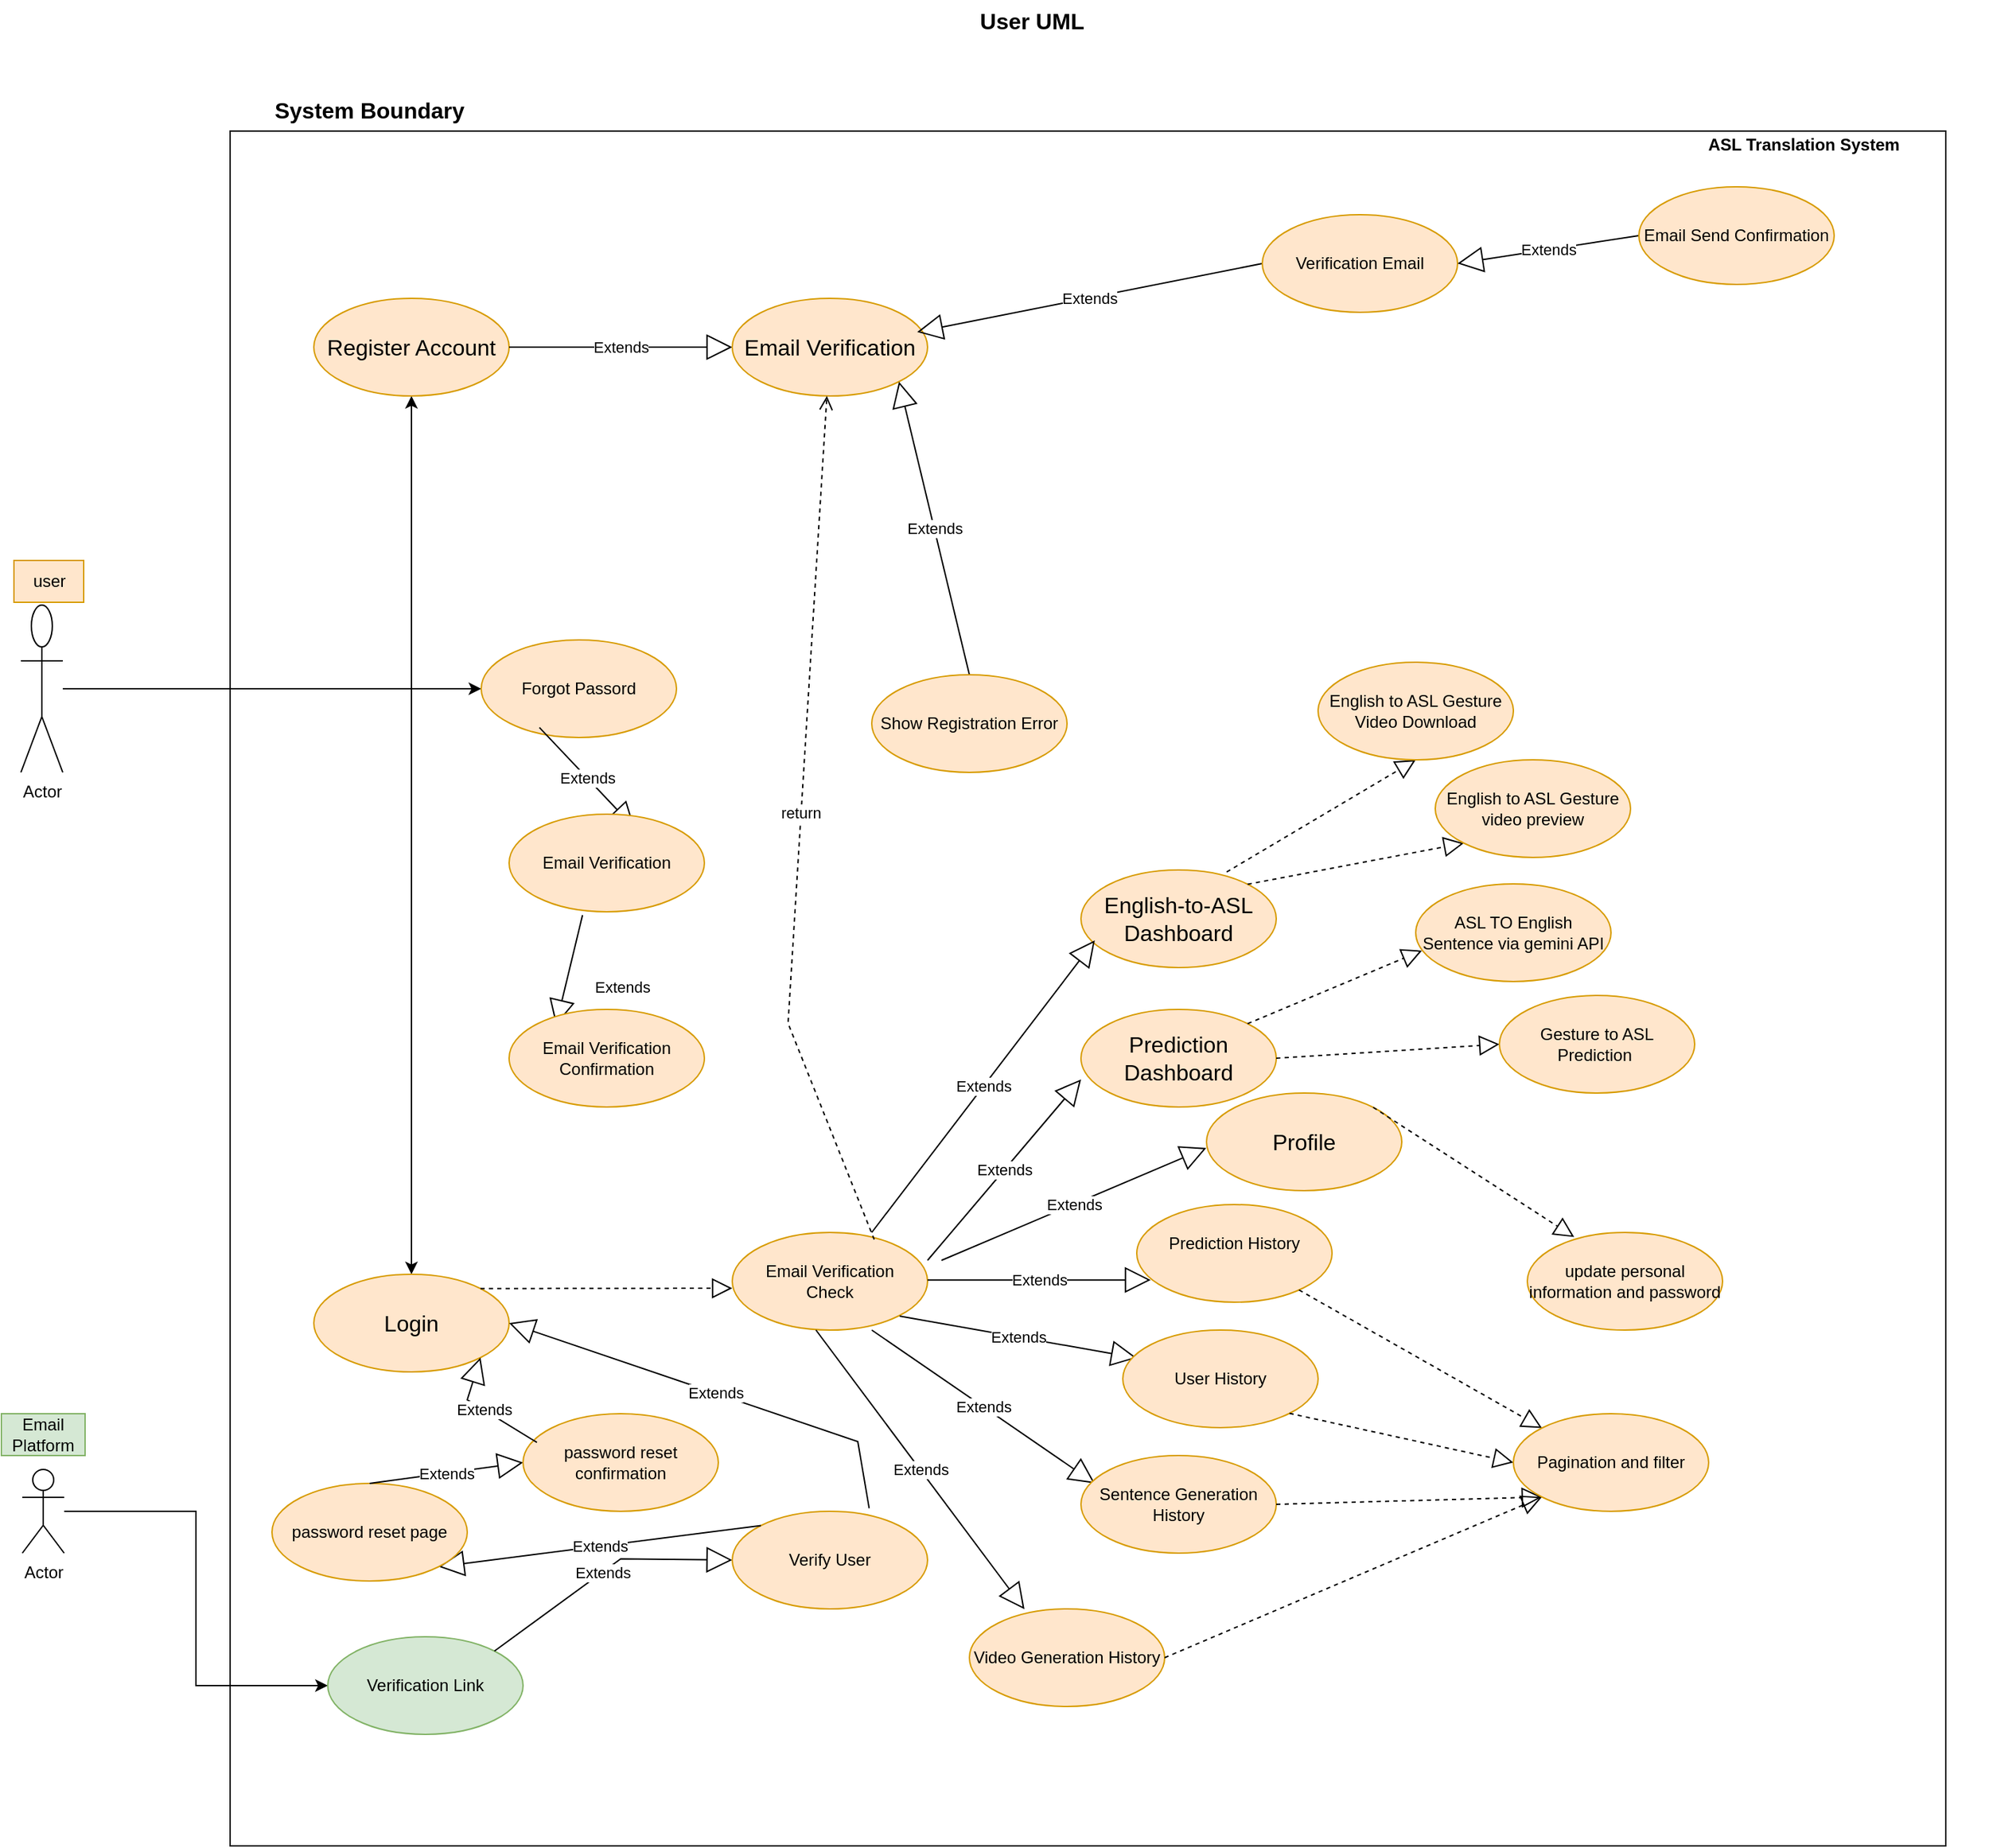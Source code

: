 <mxfile version="26.2.13">
  <diagram name="Advanced User Use Case" id="advanced-user-case">
    <mxGraphModel dx="2407" dy="2256" grid="1" gridSize="10" guides="1" tooltips="1" connect="1" arrows="1" fold="1" page="1" pageScale="1" pageWidth="827" pageHeight="1169" math="0" shadow="0">
      <root>
        <mxCell id="0" />
        <mxCell id="1" parent="0" />
        <mxCell id="LVZY9OK_TpER_lkOl7NO-1012" value="" style="whiteSpace=wrap;html=1;aspect=fixed;glass=0;fillColor=none;" parent="1" vertex="1">
          <mxGeometry x="-520" y="-520" width="1230" height="1230" as="geometry" />
        </mxCell>
        <mxCell id="LVZY9OK_TpER_lkOl7NO-1013" value="&lt;b&gt;ASL Translation System&amp;nbsp;&lt;/b&gt;" style="text;html=1;align=center;verticalAlign=middle;whiteSpace=wrap;rounded=0;" parent="1" vertex="1">
          <mxGeometry x="480" y="-530" width="260" height="40" as="geometry" />
        </mxCell>
        <mxCell id="LVZY9OK_TpER_lkOl7NO-1014" value="&lt;b&gt;&lt;font style=&quot;font-size: 16px;&quot;&gt;System Boundary&lt;/font&gt;&lt;/b&gt;" style="text;html=1;align=center;verticalAlign=middle;whiteSpace=wrap;rounded=0;" parent="1" vertex="1">
          <mxGeometry x="-530" y="-550" width="220" height="30" as="geometry" />
        </mxCell>
        <mxCell id="LVZY9OK_TpER_lkOl7NO-1015" value="&lt;b&gt;&lt;font style=&quot;font-size: 16px;&quot;&gt;User UML&lt;/font&gt;&lt;/b&gt;" style="text;html=1;align=center;verticalAlign=middle;whiteSpace=wrap;rounded=0;" parent="1" vertex="1">
          <mxGeometry x="-20" y="-614" width="150" height="30" as="geometry" />
        </mxCell>
        <mxCell id="LVZY9OK_TpER_lkOl7NO-1038" style="edgeStyle=orthogonalEdgeStyle;rounded=0;orthogonalLoop=1;jettySize=auto;html=1;entryX=0.5;entryY=1;entryDx=0;entryDy=0;" parent="1" source="LVZY9OK_TpER_lkOl7NO-1016" target="LVZY9OK_TpER_lkOl7NO-1034" edge="1">
          <mxGeometry relative="1" as="geometry" />
        </mxCell>
        <mxCell id="LVZY9OK_TpER_lkOl7NO-1039" style="edgeStyle=orthogonalEdgeStyle;rounded=0;orthogonalLoop=1;jettySize=auto;html=1;entryX=0.5;entryY=0;entryDx=0;entryDy=0;" parent="1" source="LVZY9OK_TpER_lkOl7NO-1016" target="LVZY9OK_TpER_lkOl7NO-1035" edge="1">
          <mxGeometry relative="1" as="geometry" />
        </mxCell>
        <mxCell id="LVZY9OK_TpER_lkOl7NO-1093" style="edgeStyle=orthogonalEdgeStyle;rounded=0;orthogonalLoop=1;jettySize=auto;html=1;" parent="1" source="LVZY9OK_TpER_lkOl7NO-1016" target="LVZY9OK_TpER_lkOl7NO-1092" edge="1">
          <mxGeometry relative="1" as="geometry" />
        </mxCell>
        <mxCell id="LVZY9OK_TpER_lkOl7NO-1016" value="Actor" style="shape=umlActor;verticalLabelPosition=bottom;verticalAlign=top;html=1;outlineConnect=0;" parent="1" vertex="1">
          <mxGeometry x="-670" y="-180" width="30" height="120" as="geometry" />
        </mxCell>
        <mxCell id="LVZY9OK_TpER_lkOl7NO-1034" value="&lt;span style=&quot;text-align: start; font-size: medium;&quot;&gt;Register Account&lt;/span&gt;" style="ellipse;whiteSpace=wrap;html=1;fillColor=#ffe6cc;strokeColor=#d79b00;" parent="1" vertex="1">
          <mxGeometry x="-460" y="-400" width="140" height="70" as="geometry" />
        </mxCell>
        <mxCell id="LVZY9OK_TpER_lkOl7NO-1035" value="&lt;span style=&quot;text-align: start; font-size: medium;&quot;&gt;Login&lt;/span&gt;" style="ellipse;whiteSpace=wrap;html=1;fillColor=#ffe6cc;strokeColor=#d79b00;" parent="1" vertex="1">
          <mxGeometry x="-460" y="300" width="140" height="70" as="geometry" />
        </mxCell>
        <mxCell id="LVZY9OK_TpER_lkOl7NO-1036" value="Extends" style="endArrow=block;endSize=16;endFill=0;html=1;rounded=0;entryX=0;entryY=0.5;entryDx=0;entryDy=0;exitX=1;exitY=0.5;exitDx=0;exitDy=0;" parent="1" source="LVZY9OK_TpER_lkOl7NO-1034" target="LVZY9OK_TpER_lkOl7NO-1037" edge="1">
          <mxGeometry width="160" relative="1" as="geometry">
            <mxPoint x="-320" y="-365.91" as="sourcePoint" />
            <mxPoint x="-160" y="-365.91" as="targetPoint" />
          </mxGeometry>
        </mxCell>
        <mxCell id="LVZY9OK_TpER_lkOl7NO-1037" value="&lt;span style=&quot;text-align: start; font-size: medium;&quot;&gt;Email Verification&lt;/span&gt;" style="ellipse;whiteSpace=wrap;html=1;fillColor=#ffe6cc;strokeColor=#d79b00;" parent="1" vertex="1">
          <mxGeometry x="-160" y="-400" width="140" height="70" as="geometry" />
        </mxCell>
        <mxCell id="LVZY9OK_TpER_lkOl7NO-1040" value="Extends" style="endArrow=block;endSize=16;endFill=0;html=1;rounded=0;exitX=0;exitY=0.5;exitDx=0;exitDy=0;entryX=0.947;entryY=0.345;entryDx=0;entryDy=0;entryPerimeter=0;" parent="1" source="LVZY9OK_TpER_lkOl7NO-1041" target="LVZY9OK_TpER_lkOl7NO-1037" edge="1">
          <mxGeometry width="160" relative="1" as="geometry">
            <mxPoint x="229.83" y="-420" as="sourcePoint" />
            <mxPoint x="-20" y="-380.49" as="targetPoint" />
            <Array as="points" />
          </mxGeometry>
        </mxCell>
        <mxCell id="LVZY9OK_TpER_lkOl7NO-1041" value="Verification Email" style="ellipse;whiteSpace=wrap;html=1;fillColor=#ffe6cc;strokeColor=#d79b00;" parent="1" vertex="1">
          <mxGeometry x="220" y="-460" width="140" height="70" as="geometry" />
        </mxCell>
        <mxCell id="LVZY9OK_TpER_lkOl7NO-1042" value="Extends" style="endArrow=block;endSize=16;endFill=0;html=1;rounded=0;exitX=0.5;exitY=0;exitDx=0;exitDy=0;entryX=1;entryY=1;entryDx=0;entryDy=0;" parent="1" source="LVZY9OK_TpER_lkOl7NO-1043" target="LVZY9OK_TpER_lkOl7NO-1037" edge="1">
          <mxGeometry width="160" relative="1" as="geometry">
            <mxPoint y="-140" as="sourcePoint" />
            <mxPoint x="-30" y="-350" as="targetPoint" />
            <Array as="points" />
          </mxGeometry>
        </mxCell>
        <mxCell id="LVZY9OK_TpER_lkOl7NO-1043" value="Show Registration Error" style="ellipse;whiteSpace=wrap;html=1;fillColor=#ffe6cc;strokeColor=#d79b00;" parent="1" vertex="1">
          <mxGeometry x="-60" y="-130" width="140" height="70" as="geometry" />
        </mxCell>
        <mxCell id="LVZY9OK_TpER_lkOl7NO-1044" value="Extends" style="endArrow=block;endSize=16;endFill=0;html=1;rounded=0;entryX=1;entryY=0.5;entryDx=0;entryDy=0;exitX=0;exitY=0.5;exitDx=0;exitDy=0;" parent="1" source="LVZY9OK_TpER_lkOl7NO-1045" target="LVZY9OK_TpER_lkOl7NO-1041" edge="1">
          <mxGeometry width="160" relative="1" as="geometry">
            <mxPoint x="490" y="-450" as="sourcePoint" />
            <mxPoint x="360" y="-430.49" as="targetPoint" />
            <Array as="points" />
          </mxGeometry>
        </mxCell>
        <mxCell id="LVZY9OK_TpER_lkOl7NO-1045" value="Email Send Confirmation" style="ellipse;whiteSpace=wrap;html=1;fillColor=#ffe6cc;strokeColor=#d79b00;" parent="1" vertex="1">
          <mxGeometry x="490" y="-480" width="140" height="70" as="geometry" />
        </mxCell>
        <mxCell id="LVZY9OK_TpER_lkOl7NO-1051" style="edgeStyle=orthogonalEdgeStyle;rounded=0;orthogonalLoop=1;jettySize=auto;html=1;entryX=0;entryY=0.5;entryDx=0;entryDy=0;" parent="1" source="LVZY9OK_TpER_lkOl7NO-1046" target="LVZY9OK_TpER_lkOl7NO-1050" edge="1">
          <mxGeometry relative="1" as="geometry" />
        </mxCell>
        <mxCell id="LVZY9OK_TpER_lkOl7NO-1046" value="Actor" style="shape=umlActor;verticalLabelPosition=bottom;verticalAlign=top;html=1;" parent="1" vertex="1">
          <mxGeometry x="-669" y="440" width="30" height="60" as="geometry" />
        </mxCell>
        <mxCell id="LVZY9OK_TpER_lkOl7NO-1049" value="Email Platform" style="text;html=1;align=center;verticalAlign=middle;whiteSpace=wrap;rounded=0;fillColor=#d5e8d4;strokeColor=#82b366;" parent="1" vertex="1">
          <mxGeometry x="-684" y="400" width="60" height="30" as="geometry" />
        </mxCell>
        <mxCell id="LVZY9OK_TpER_lkOl7NO-1050" value="Verification Link" style="ellipse;whiteSpace=wrap;html=1;fillColor=#d5e8d4;strokeColor=#82b366;" parent="1" vertex="1">
          <mxGeometry x="-450" y="560" width="140" height="70" as="geometry" />
        </mxCell>
        <mxCell id="LVZY9OK_TpER_lkOl7NO-1052" value="Extends" style="endArrow=block;endSize=16;endFill=0;html=1;rounded=0;exitX=1;exitY=0;exitDx=0;exitDy=0;entryX=0;entryY=0.5;entryDx=0;entryDy=0;" parent="1" source="LVZY9OK_TpER_lkOl7NO-1050" target="LVZY9OK_TpER_lkOl7NO-1053" edge="1">
          <mxGeometry width="160" relative="1" as="geometry">
            <mxPoint x="-320" y="504.09" as="sourcePoint" />
            <mxPoint x="-160" y="504.09" as="targetPoint" />
            <Array as="points">
              <mxPoint x="-240" y="504.09" />
            </Array>
          </mxGeometry>
        </mxCell>
        <mxCell id="LVZY9OK_TpER_lkOl7NO-1053" value="Verify User" style="ellipse;whiteSpace=wrap;html=1;fillColor=#ffe6cc;strokeColor=#d79b00;" parent="1" vertex="1">
          <mxGeometry x="-160" y="470" width="140" height="70" as="geometry" />
        </mxCell>
        <mxCell id="LVZY9OK_TpER_lkOl7NO-1054" value="Extends" style="endArrow=block;endSize=16;endFill=0;html=1;rounded=0;exitX=0.701;exitY=-0.031;exitDx=0;exitDy=0;exitPerimeter=0;entryX=1;entryY=0.5;entryDx=0;entryDy=0;" parent="1" source="LVZY9OK_TpER_lkOl7NO-1053" target="LVZY9OK_TpER_lkOl7NO-1035" edge="1">
          <mxGeometry width="160" relative="1" as="geometry">
            <mxPoint x="-270" y="360" as="sourcePoint" />
            <mxPoint x="-120" y="360" as="targetPoint" />
            <Array as="points">
              <mxPoint x="-70" y="420" />
            </Array>
          </mxGeometry>
        </mxCell>
        <mxCell id="LVZY9OK_TpER_lkOl7NO-1055" value="" style="endArrow=block;dashed=1;endFill=0;endSize=12;html=1;rounded=0;exitX=1;exitY=0;exitDx=0;exitDy=0;" parent="1" source="LVZY9OK_TpER_lkOl7NO-1035" edge="1">
          <mxGeometry width="160" relative="1" as="geometry">
            <mxPoint x="-320" y="310" as="sourcePoint" />
            <mxPoint x="-160" y="310" as="targetPoint" />
          </mxGeometry>
        </mxCell>
        <mxCell id="LVZY9OK_TpER_lkOl7NO-1056" value="Email Verification&lt;div&gt;Check&lt;/div&gt;" style="ellipse;whiteSpace=wrap;html=1;fillColor=#ffe6cc;strokeColor=#d79b00;" parent="1" vertex="1">
          <mxGeometry x="-160" y="270" width="140" height="70" as="geometry" />
        </mxCell>
        <mxCell id="LVZY9OK_TpER_lkOl7NO-1057" value="return" style="html=1;verticalAlign=bottom;endArrow=open;dashed=1;endSize=8;curved=0;rounded=0;exitX=0.727;exitY=0.073;exitDx=0;exitDy=0;exitPerimeter=0;" parent="1" source="LVZY9OK_TpER_lkOl7NO-1056" target="LVZY9OK_TpER_lkOl7NO-1037" edge="1">
          <mxGeometry relative="1" as="geometry">
            <mxPoint x="100" y="150" as="sourcePoint" />
            <mxPoint x="90" y="150" as="targetPoint" />
            <Array as="points">
              <mxPoint x="-120" y="120" />
            </Array>
          </mxGeometry>
        </mxCell>
        <mxCell id="LVZY9OK_TpER_lkOl7NO-1059" value="Extends" style="endArrow=block;endSize=16;endFill=0;html=1;rounded=0;" parent="1" edge="1">
          <mxGeometry width="160" relative="1" as="geometry">
            <mxPoint x="-20" y="304.09" as="sourcePoint" />
            <mxPoint x="140" y="304.09" as="targetPoint" />
          </mxGeometry>
        </mxCell>
        <mxCell id="LVZY9OK_TpER_lkOl7NO-1060" value="&lt;span style=&quot;text-align: start; font-size: medium;&quot;&gt;Profile&lt;/span&gt;" style="ellipse;whiteSpace=wrap;html=1;fillColor=#ffe6cc;strokeColor=#d79b00;" parent="1" vertex="1">
          <mxGeometry x="180" y="170" width="140" height="70" as="geometry" />
        </mxCell>
        <mxCell id="LVZY9OK_TpER_lkOl7NO-1063" value="Extends" style="endArrow=block;endSize=16;endFill=0;html=1;rounded=0;entryX=0.496;entryY=0.553;entryDx=0;entryDy=0;entryPerimeter=0;" parent="1" target="LVZY9OK_TpER_lkOl7NO-1012" edge="1">
          <mxGeometry width="160" relative="1" as="geometry">
            <mxPoint x="-20" y="290" as="sourcePoint" />
            <mxPoint x="140" y="290" as="targetPoint" />
          </mxGeometry>
        </mxCell>
        <mxCell id="LVZY9OK_TpER_lkOl7NO-1064" value="&lt;div style=&quot;&quot;&gt;&lt;font size=&quot;3&quot;&gt;Prediction Dashboard&lt;/font&gt;&lt;/div&gt;" style="ellipse;whiteSpace=wrap;html=1;align=center;fillColor=#ffe6cc;strokeColor=#d79b00;" parent="1" vertex="1">
          <mxGeometry x="90" y="110" width="140" height="70" as="geometry" />
        </mxCell>
        <mxCell id="LVZY9OK_TpER_lkOl7NO-1065" value="Extends" style="endArrow=block;endSize=16;endFill=0;html=1;rounded=0;" parent="1" edge="1">
          <mxGeometry width="160" relative="1" as="geometry">
            <mxPoint x="-40" y="330" as="sourcePoint" />
            <mxPoint x="130" y="360" as="targetPoint" />
          </mxGeometry>
        </mxCell>
        <mxCell id="LVZY9OK_TpER_lkOl7NO-1066" value="&lt;span style=&quot;font-size: medium;&quot;&gt;English-to-ASL Dashboard&lt;/span&gt;" style="ellipse;whiteSpace=wrap;html=1;align=center;fillColor=#ffe6cc;strokeColor=#d79b00;" parent="1" vertex="1">
          <mxGeometry x="90" y="10" width="140" height="70" as="geometry" />
        </mxCell>
        <mxCell id="LVZY9OK_TpER_lkOl7NO-1067" value="Extends" style="endArrow=block;endSize=16;endFill=0;html=1;rounded=0;entryX=0.569;entryY=0.593;entryDx=0;entryDy=0;entryPerimeter=0;" parent="1" target="LVZY9OK_TpER_lkOl7NO-1012" edge="1">
          <mxGeometry width="160" relative="1" as="geometry">
            <mxPoint x="-10" y="290" as="sourcePoint" />
            <mxPoint x="80" y="250" as="targetPoint" />
          </mxGeometry>
        </mxCell>
        <mxCell id="LVZY9OK_TpER_lkOl7NO-1068" value="Prediction History&lt;div&gt;&lt;br&gt;&lt;/div&gt;" style="ellipse;whiteSpace=wrap;html=1;fillColor=#ffe6cc;strokeColor=#d79b00;" parent="1" vertex="1">
          <mxGeometry x="130" y="250" width="140" height="70" as="geometry" />
        </mxCell>
        <mxCell id="LVZY9OK_TpER_lkOl7NO-1069" value="Extends" style="endArrow=block;endSize=16;endFill=0;html=1;rounded=0;entryX=0.504;entryY=0.472;entryDx=0;entryDy=0;entryPerimeter=0;" parent="1" target="LVZY9OK_TpER_lkOl7NO-1012" edge="1">
          <mxGeometry width="160" relative="1" as="geometry">
            <mxPoint x="-60" y="270" as="sourcePoint" />
            <mxPoint x="50" y="140" as="targetPoint" />
          </mxGeometry>
        </mxCell>
        <mxCell id="LVZY9OK_TpER_lkOl7NO-1070" value="User History" style="ellipse;whiteSpace=wrap;html=1;fillColor=#ffe6cc;strokeColor=#d79b00;" parent="1" vertex="1">
          <mxGeometry x="120" y="340" width="140" height="70" as="geometry" />
        </mxCell>
        <mxCell id="LVZY9OK_TpER_lkOl7NO-1071" value="Extends" style="endArrow=block;endSize=16;endFill=0;html=1;rounded=0;" parent="1" edge="1">
          <mxGeometry width="160" relative="1" as="geometry">
            <mxPoint x="-60" y="340" as="sourcePoint" />
            <mxPoint x="100" y="450" as="targetPoint" />
          </mxGeometry>
        </mxCell>
        <mxCell id="LVZY9OK_TpER_lkOl7NO-1072" value="Sentence Generation History" style="ellipse;whiteSpace=wrap;html=1;fillColor=#ffe6cc;strokeColor=#d79b00;" parent="1" vertex="1">
          <mxGeometry x="90" y="430" width="140" height="70" as="geometry" />
        </mxCell>
        <mxCell id="LVZY9OK_TpER_lkOl7NO-1073" value="Extends" style="endArrow=block;endSize=16;endFill=0;html=1;rounded=0;entryX=0.463;entryY=0.862;entryDx=0;entryDy=0;entryPerimeter=0;" parent="1" target="LVZY9OK_TpER_lkOl7NO-1012" edge="1">
          <mxGeometry width="160" relative="1" as="geometry">
            <mxPoint x="-100" y="340" as="sourcePoint" />
            <mxPoint x="60" y="450" as="targetPoint" />
          </mxGeometry>
        </mxCell>
        <mxCell id="LVZY9OK_TpER_lkOl7NO-1074" value="Video Generation History" style="ellipse;whiteSpace=wrap;html=1;fillColor=#ffe6cc;strokeColor=#d79b00;" parent="1" vertex="1">
          <mxGeometry x="10" y="540" width="140" height="70" as="geometry" />
        </mxCell>
        <mxCell id="LVZY9OK_TpER_lkOl7NO-1075" value="" style="endArrow=block;dashed=1;endFill=0;endSize=12;html=1;rounded=0;entryX=0;entryY=0;entryDx=0;entryDy=0;" parent="1" source="LVZY9OK_TpER_lkOl7NO-1068" target="LVZY9OK_TpER_lkOl7NO-1081" edge="1">
          <mxGeometry width="160" relative="1" as="geometry">
            <mxPoint x="254" y="304" as="sourcePoint" />
            <mxPoint x="370" y="350" as="targetPoint" />
          </mxGeometry>
        </mxCell>
        <mxCell id="LVZY9OK_TpER_lkOl7NO-1076" value="" style="endArrow=block;dashed=1;endFill=0;endSize=12;html=1;rounded=0;entryX=0;entryY=0.5;entryDx=0;entryDy=0;exitX=1;exitY=1;exitDx=0;exitDy=0;" parent="1" source="LVZY9OK_TpER_lkOl7NO-1070" target="LVZY9OK_TpER_lkOl7NO-1081" edge="1">
          <mxGeometry width="160" relative="1" as="geometry">
            <mxPoint x="234" y="405" as="sourcePoint" />
            <mxPoint x="400" y="425" as="targetPoint" />
          </mxGeometry>
        </mxCell>
        <mxCell id="LVZY9OK_TpER_lkOl7NO-1077" value="" style="endArrow=block;dashed=1;endFill=0;endSize=12;html=1;rounded=0;exitX=1;exitY=0.5;exitDx=0;exitDy=0;entryX=0;entryY=1;entryDx=0;entryDy=0;" parent="1" source="LVZY9OK_TpER_lkOl7NO-1072" target="LVZY9OK_TpER_lkOl7NO-1081" edge="1">
          <mxGeometry width="160" relative="1" as="geometry">
            <mxPoint x="230" y="460" as="sourcePoint" />
            <mxPoint x="400" y="440" as="targetPoint" />
          </mxGeometry>
        </mxCell>
        <mxCell id="LVZY9OK_TpER_lkOl7NO-1080" value="" style="endArrow=block;dashed=1;endFill=0;endSize=12;html=1;rounded=0;exitX=1;exitY=0.5;exitDx=0;exitDy=0;entryX=0;entryY=1;entryDx=0;entryDy=0;" parent="1" source="LVZY9OK_TpER_lkOl7NO-1074" target="LVZY9OK_TpER_lkOl7NO-1081" edge="1">
          <mxGeometry width="160" relative="1" as="geometry">
            <mxPoint x="160" y="570" as="sourcePoint" />
            <mxPoint x="400" y="450" as="targetPoint" />
          </mxGeometry>
        </mxCell>
        <mxCell id="LVZY9OK_TpER_lkOl7NO-1081" value="Pagination and filter" style="ellipse;whiteSpace=wrap;html=1;fillColor=#ffe6cc;strokeColor=#d79b00;" parent="1" vertex="1">
          <mxGeometry x="400" y="400" width="140" height="70" as="geometry" />
        </mxCell>
        <mxCell id="LVZY9OK_TpER_lkOl7NO-1082" value="" style="endArrow=block;dashed=1;endFill=0;endSize=12;html=1;rounded=0;entryX=0.24;entryY=0.047;entryDx=0;entryDy=0;entryPerimeter=0;exitX=1;exitY=0;exitDx=0;exitDy=0;" parent="1" source="LVZY9OK_TpER_lkOl7NO-1060" target="LVZY9OK_TpER_lkOl7NO-1083" edge="1">
          <mxGeometry width="160" relative="1" as="geometry">
            <mxPoint x="300" y="210" as="sourcePoint" />
            <mxPoint x="440" y="270" as="targetPoint" />
          </mxGeometry>
        </mxCell>
        <mxCell id="LVZY9OK_TpER_lkOl7NO-1083" value="update personal information and password" style="ellipse;whiteSpace=wrap;html=1;fillColor=#ffe6cc;strokeColor=#d79b00;" parent="1" vertex="1">
          <mxGeometry x="410" y="270" width="140" height="70" as="geometry" />
        </mxCell>
        <mxCell id="LVZY9OK_TpER_lkOl7NO-1084" value="" style="endArrow=block;dashed=1;endFill=0;endSize=12;html=1;rounded=0;entryX=0;entryY=0.5;entryDx=0;entryDy=0;exitX=1;exitY=0.5;exitDx=0;exitDy=0;" parent="1" source="LVZY9OK_TpER_lkOl7NO-1064" target="LVZY9OK_TpER_lkOl7NO-1085" edge="1">
          <mxGeometry width="160" relative="1" as="geometry">
            <mxPoint x="230" y="140" as="sourcePoint" />
            <mxPoint x="390" y="140" as="targetPoint" />
          </mxGeometry>
        </mxCell>
        <mxCell id="LVZY9OK_TpER_lkOl7NO-1085" value="Gesture to ASL Prediction&amp;nbsp;" style="ellipse;whiteSpace=wrap;html=1;fillColor=#ffe6cc;strokeColor=#d79b00;" parent="1" vertex="1">
          <mxGeometry x="390" y="100" width="140" height="70" as="geometry" />
        </mxCell>
        <mxCell id="LVZY9OK_TpER_lkOl7NO-1086" value="" style="endArrow=block;dashed=1;endFill=0;endSize=12;html=1;rounded=0;entryX=0.032;entryY=0.683;entryDx=0;entryDy=0;entryPerimeter=0;exitX=1;exitY=0;exitDx=0;exitDy=0;" parent="1" source="LVZY9OK_TpER_lkOl7NO-1064" target="LVZY9OK_TpER_lkOl7NO-1087" edge="1">
          <mxGeometry width="160" relative="1" as="geometry">
            <mxPoint x="220" y="130" as="sourcePoint" />
            <mxPoint x="330" y="60" as="targetPoint" />
          </mxGeometry>
        </mxCell>
        <mxCell id="LVZY9OK_TpER_lkOl7NO-1087" value="ASL TO English Sentence via gemini API" style="ellipse;whiteSpace=wrap;html=1;fillColor=#ffe6cc;strokeColor=#d79b00;" parent="1" vertex="1">
          <mxGeometry x="330" y="20" width="140" height="70" as="geometry" />
        </mxCell>
        <mxCell id="LVZY9OK_TpER_lkOl7NO-1088" value="" style="endArrow=block;dashed=1;endFill=0;endSize=12;html=1;rounded=0;entryX=0;entryY=1;entryDx=0;entryDy=0;exitX=1;exitY=0;exitDx=0;exitDy=0;" parent="1" source="LVZY9OK_TpER_lkOl7NO-1066" target="LVZY9OK_TpER_lkOl7NO-1089" edge="1">
          <mxGeometry width="160" relative="1" as="geometry">
            <mxPoint x="210" y="20" as="sourcePoint" />
            <mxPoint x="350" y="-10" as="targetPoint" />
          </mxGeometry>
        </mxCell>
        <mxCell id="LVZY9OK_TpER_lkOl7NO-1089" value="English to ASL Gesture video preview" style="ellipse;whiteSpace=wrap;html=1;fillColor=#ffe6cc;strokeColor=#d79b00;" parent="1" vertex="1">
          <mxGeometry x="344" y="-69" width="140" height="70" as="geometry" />
        </mxCell>
        <mxCell id="LVZY9OK_TpER_lkOl7NO-1090" value="" style="endArrow=block;dashed=1;endFill=0;endSize=12;html=1;rounded=0;exitX=0.746;exitY=0.021;exitDx=0;exitDy=0;exitPerimeter=0;entryX=0.5;entryY=1;entryDx=0;entryDy=0;" parent="1" source="LVZY9OK_TpER_lkOl7NO-1066" target="LVZY9OK_TpER_lkOl7NO-1091" edge="1">
          <mxGeometry width="160" relative="1" as="geometry">
            <mxPoint x="190" as="sourcePoint" />
            <mxPoint x="310" y="-70" as="targetPoint" />
          </mxGeometry>
        </mxCell>
        <mxCell id="LVZY9OK_TpER_lkOl7NO-1091" value="English to ASL Gesture Video Download" style="ellipse;whiteSpace=wrap;html=1;fillColor=#ffe6cc;strokeColor=#d79b00;" parent="1" vertex="1">
          <mxGeometry x="260" y="-139" width="140" height="70" as="geometry" />
        </mxCell>
        <mxCell id="LVZY9OK_TpER_lkOl7NO-1092" value="Forgot Passord" style="ellipse;whiteSpace=wrap;html=1;fillColor=#ffe6cc;strokeColor=#d79b00;" parent="1" vertex="1">
          <mxGeometry x="-340" y="-155" width="140" height="70" as="geometry" />
        </mxCell>
        <mxCell id="LVZY9OK_TpER_lkOl7NO-1094" value="Extends" style="endArrow=block;endSize=16;endFill=0;html=1;rounded=0;exitX=0.298;exitY=0.897;exitDx=0;exitDy=0;exitPerimeter=0;entryX=0.643;entryY=0.143;entryDx=0;entryDy=0;entryPerimeter=0;" parent="1" source="LVZY9OK_TpER_lkOl7NO-1092" target="LVZY9OK_TpER_lkOl7NO-1095" edge="1">
          <mxGeometry width="160" relative="1" as="geometry">
            <mxPoint x="-350" y="-40" as="sourcePoint" />
            <mxPoint x="-190" y="-30" as="targetPoint" />
          </mxGeometry>
        </mxCell>
        <mxCell id="LVZY9OK_TpER_lkOl7NO-1095" value="Email Verification" style="ellipse;whiteSpace=wrap;html=1;fillColor=#ffe6cc;strokeColor=#d79b00;" parent="1" vertex="1">
          <mxGeometry x="-320" y="-30" width="140" height="70" as="geometry" />
        </mxCell>
        <mxCell id="LVZY9OK_TpER_lkOl7NO-1096" value="Extends" style="endArrow=block;endSize=16;endFill=0;html=1;rounded=0;exitX=0.376;exitY=1.034;exitDx=0;exitDy=0;entryX=0.24;entryY=0.164;entryDx=0;entryDy=0;entryPerimeter=0;exitPerimeter=0;" parent="1" source="LVZY9OK_TpER_lkOl7NO-1095" target="LVZY9OK_TpER_lkOl7NO-1097" edge="1">
          <mxGeometry x="0.071" y="40" width="160" relative="1" as="geometry">
            <mxPoint x="-288" y="-82" as="sourcePoint" />
            <mxPoint x="-220" y="-10" as="targetPoint" />
            <mxPoint as="offset" />
          </mxGeometry>
        </mxCell>
        <mxCell id="LVZY9OK_TpER_lkOl7NO-1097" value="Email Verification Confirmation" style="ellipse;whiteSpace=wrap;html=1;fillColor=#ffe6cc;strokeColor=#d79b00;" parent="1" vertex="1">
          <mxGeometry x="-320" y="110" width="140" height="70" as="geometry" />
        </mxCell>
        <mxCell id="LVZY9OK_TpER_lkOl7NO-1098" value="Extends" style="endArrow=block;endSize=16;endFill=0;html=1;rounded=0;exitX=0;exitY=0;exitDx=0;exitDy=0;entryX=1;entryY=1;entryDx=0;entryDy=0;" parent="1" source="LVZY9OK_TpER_lkOl7NO-1053" target="LVZY9OK_TpER_lkOl7NO-1099" edge="1">
          <mxGeometry width="160" relative="1" as="geometry">
            <mxPoint x="-410" y="610" as="sourcePoint" />
            <mxPoint x="-250" y="610" as="targetPoint" />
          </mxGeometry>
        </mxCell>
        <mxCell id="LVZY9OK_TpER_lkOl7NO-1099" value="password reset page" style="ellipse;whiteSpace=wrap;html=1;fillColor=#ffe6cc;strokeColor=#d79b00;" parent="1" vertex="1">
          <mxGeometry x="-490" y="450" width="140" height="70" as="geometry" />
        </mxCell>
        <mxCell id="LVZY9OK_TpER_lkOl7NO-1102" value="Extends" style="endArrow=block;endSize=16;endFill=0;html=1;rounded=0;exitX=0.5;exitY=0;exitDx=0;exitDy=0;entryX=0;entryY=0.5;entryDx=0;entryDy=0;" parent="1" source="LVZY9OK_TpER_lkOl7NO-1099" target="LVZY9OK_TpER_lkOl7NO-1103" edge="1">
          <mxGeometry width="160" relative="1" as="geometry">
            <mxPoint x="-460" y="430" as="sourcePoint" />
            <mxPoint x="-300" y="430" as="targetPoint" />
          </mxGeometry>
        </mxCell>
        <mxCell id="LVZY9OK_TpER_lkOl7NO-1103" value="password reset confirmation" style="ellipse;whiteSpace=wrap;html=1;fillColor=#ffe6cc;strokeColor=#d79b00;" parent="1" vertex="1">
          <mxGeometry x="-310" y="400" width="140" height="70" as="geometry" />
        </mxCell>
        <mxCell id="LVZY9OK_TpER_lkOl7NO-1104" value="Extends" style="endArrow=block;endSize=16;endFill=0;html=1;rounded=0;exitX=0.071;exitY=0.294;exitDx=0;exitDy=0;exitPerimeter=0;entryX=1;entryY=1;entryDx=0;entryDy=0;" parent="1" source="LVZY9OK_TpER_lkOl7NO-1103" target="LVZY9OK_TpER_lkOl7NO-1035" edge="1">
          <mxGeometry width="160" relative="1" as="geometry">
            <mxPoint x="-460" y="398.18" as="sourcePoint" />
            <mxPoint x="-300" y="398.18" as="targetPoint" />
            <Array as="points">
              <mxPoint x="-350" y="390" />
            </Array>
          </mxGeometry>
        </mxCell>
        <mxCell id="zErqg9BfpLEWABjLlYly-1" value="user" style="text;html=1;align=center;verticalAlign=middle;resizable=0;points=[];autosize=1;strokeColor=#d79b00;fillColor=#ffe6cc;" vertex="1" parent="1">
          <mxGeometry x="-675" y="-212" width="50" height="30" as="geometry" />
        </mxCell>
      </root>
    </mxGraphModel>
  </diagram>
</mxfile>
